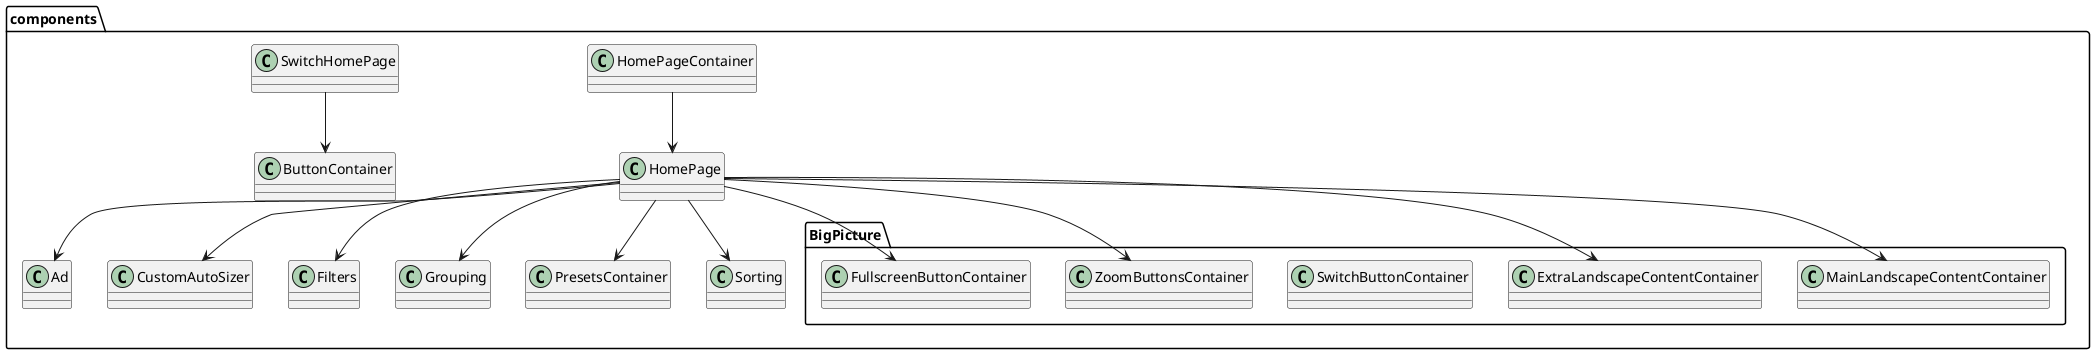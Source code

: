 @startuml R+V Anwendungslandschaft ./src/components 
package "components"  {
    class Ad
    class CustomAutoSizer
    class Filters
    class Grouping
    class HomePage
    class HomePageContainer
    class PresetsContainer
    class Sorting
    
    package "BigPicture" {
        class MainLandscapeContentContainer
        class ExtraLandscapeContentContainer
        class SwitchButtonContainer
        class ZoomButtonsContainer
        class FullscreenButtonContainer
    }

    HomePageContainer --> HomePage
    HomePage --> Ad
    HomePage --> CustomAutoSizer
    HomePage --> Filters
    HomePage --> Grouping
    HomePage --> PresetsContainer
    HomePage --> Sorting
    HomePage --> MainLandscapeContentContainer
    HomePage --> ExtraLandscapeContentContainer
    SwitchHomePage --> ButtonContainer
    HomePage --> ZoomButtonsContainer
    HomePage --> FullscreenButtonContainer
}

@enduml